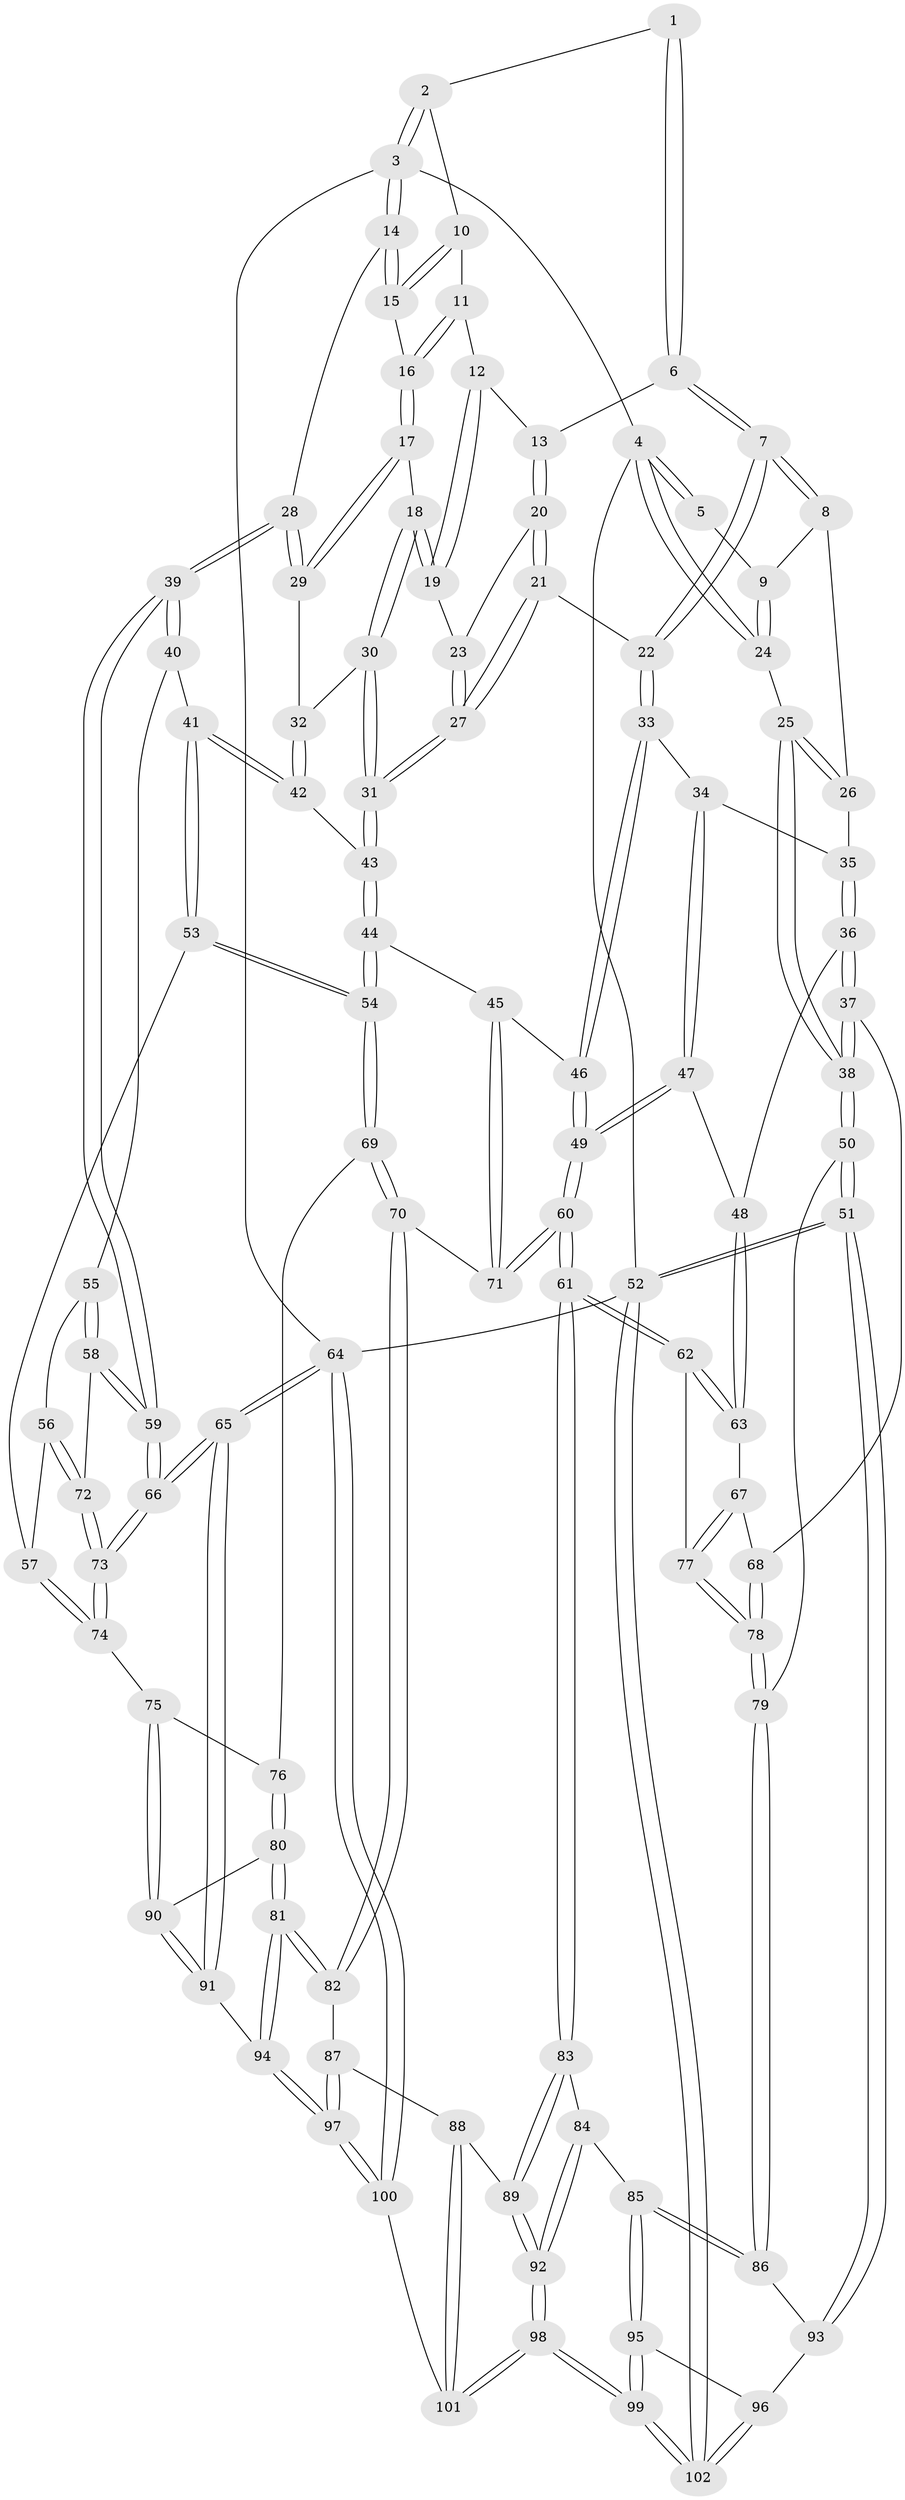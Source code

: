 // Generated by graph-tools (version 1.1) at 2025/11/02/21/25 10:11:12]
// undirected, 102 vertices, 252 edges
graph export_dot {
graph [start="1"]
  node [color=gray90,style=filled];
  1 [pos="+0.5720296956304526+0"];
  2 [pos="+0.9632764213578873+0"];
  3 [pos="+1+0"];
  4 [pos="+0+0"];
  5 [pos="+0.35903455116241734+0"];
  6 [pos="+0.5800242049166414+0"];
  7 [pos="+0.3779024350876668+0.16264035868640417"];
  8 [pos="+0.32913861496906544+0.07870502435503277"];
  9 [pos="+0.3307885495210051+0.05373035990315531"];
  10 [pos="+0.9120709600334085+0"];
  11 [pos="+0.8037059365060336+0.04589772122729659"];
  12 [pos="+0.7937302151115296+0.05323373116085647"];
  13 [pos="+0.6015461408113242+0.0014725385305292705"];
  14 [pos="+1+0.25560747036592"];
  15 [pos="+0.9202263208847593+0.12957784836758107"];
  16 [pos="+0.8763650500317525+0.1443701481651148"];
  17 [pos="+0.8373669322751266+0.20307661555269005"];
  18 [pos="+0.7447394841773243+0.15602499265304964"];
  19 [pos="+0.7343842340299291+0.13678279981533334"];
  20 [pos="+0.6106765560528981+0.07303198155039872"];
  21 [pos="+0.5164607903696289+0.2317258526763932"];
  22 [pos="+0.3923800599494313+0.22259519563088623"];
  23 [pos="+0.7132311808553904+0.13148818461643574"];
  24 [pos="+0+0"];
  25 [pos="+0+0"];
  26 [pos="+0.02730895306972016+0.09022293798207456"];
  27 [pos="+0.5807826209205396+0.28542539794510574"];
  28 [pos="+1+0.3118974756852524"];
  29 [pos="+0.8488784500660985+0.25283078453973423"];
  30 [pos="+0.698973516214981+0.2743694790361369"];
  31 [pos="+0.6218071730308947+0.331746066153551"];
  32 [pos="+0.837648858036421+0.26770245874591386"];
  33 [pos="+0.38697499922743406+0.22866156417755537"];
  34 [pos="+0.37711397107040967+0.2362031132922985"];
  35 [pos="+0.11637706192272185+0.19839410870671062"];
  36 [pos="+0.15496312862869466+0.4552283035544338"];
  37 [pos="+0.02764164055439524+0.5223453987298273"];
  38 [pos="+0+0.5292793519157346"];
  39 [pos="+1+0.35014645656124144"];
  40 [pos="+0.8518194335063884+0.45487009806419587"];
  41 [pos="+0.8169945634804466+0.43961442140885565"];
  42 [pos="+0.815196247601229+0.4381127380423558"];
  43 [pos="+0.6374900970517825+0.40291614379921936"];
  44 [pos="+0.5697237941523589+0.5043642144178871"];
  45 [pos="+0.5206068843647429+0.516604054715085"];
  46 [pos="+0.5050382890152308+0.5185530574675892"];
  47 [pos="+0.2547929676938627+0.44281365758383695"];
  48 [pos="+0.222747680399456+0.4534457843562366"];
  49 [pos="+0.447899447659303+0.5396892151087944"];
  50 [pos="+0+0.6545671048300914"];
  51 [pos="+0+0.9447183107696878"];
  52 [pos="+0+1"];
  53 [pos="+0.7113490501562139+0.6354255313986166"];
  54 [pos="+0.6743347014484445+0.6474796209870652"];
  55 [pos="+0.8580178940305684+0.48467196096228965"];
  56 [pos="+0.8513829500325031+0.6068312142280273"];
  57 [pos="+0.7900411831357044+0.6408715099085781"];
  58 [pos="+1+0.6281892996516373"];
  59 [pos="+1+0.6313086602822486"];
  60 [pos="+0.3923401938855548+0.719214328467048"];
  61 [pos="+0.37721595348661985+0.730142189519714"];
  62 [pos="+0.3597362809805256+0.7229602769485126"];
  63 [pos="+0.2865056914736127+0.669486756127157"];
  64 [pos="+1+1"];
  65 [pos="+1+1"];
  66 [pos="+1+1"];
  67 [pos="+0.24280649753956898+0.6745683486419712"];
  68 [pos="+0.1092142296767227+0.6349112935113512"];
  69 [pos="+0.6584885255854028+0.7188565954393205"];
  70 [pos="+0.551893297733083+0.7571429694663946"];
  71 [pos="+0.5455396154252093+0.7543803656828947"];
  72 [pos="+0.9178144528189808+0.6526377980983549"];
  73 [pos="+0.8711495452797607+0.7778174112906999"];
  74 [pos="+0.8500819818170301+0.7762012185095825"];
  75 [pos="+0.8167551764173409+0.7873457428540834"];
  76 [pos="+0.673507473779007+0.7390123470250582"];
  77 [pos="+0.17622653997563162+0.7667427232442989"];
  78 [pos="+0.154027493828881+0.7790306192360461"];
  79 [pos="+0.14603369031540925+0.8133128645284715"];
  80 [pos="+0.6789609977058126+0.866473142433761"];
  81 [pos="+0.6475955534196167+0.9079072291824248"];
  82 [pos="+0.5455762845794869+0.8776462192574683"];
  83 [pos="+0.3747767520611192+0.7433488011251768"];
  84 [pos="+0.2893039057792938+0.8405208406066302"];
  85 [pos="+0.21833337272679276+0.875027957167312"];
  86 [pos="+0.14631322578456551+0.8176505171828402"];
  87 [pos="+0.5270263536671408+0.8916451578129004"];
  88 [pos="+0.5142653122565756+0.8968108305702381"];
  89 [pos="+0.43601423730076605+0.8969538690068511"];
  90 [pos="+0.7732290875425023+0.8766423527033759"];
  91 [pos="+0.7980599578804585+0.9321860448772066"];
  92 [pos="+0.38742075547640814+0.9636172477156112"];
  93 [pos="+0.06715775176637906+0.8734324138820988"];
  94 [pos="+0.6704260714670626+1"];
  95 [pos="+0.2200894814970671+0.9002985602411063"];
  96 [pos="+0.10286817836391429+0.9411529249833215"];
  97 [pos="+0.640545430700141+1"];
  98 [pos="+0.2845409826250771+1"];
  99 [pos="+0.27524727558966217+1"];
  100 [pos="+0.6279594345793639+1"];
  101 [pos="+0.49912977099101474+1"];
  102 [pos="+0.21266063065135185+1"];
  1 -- 2;
  1 -- 6;
  1 -- 6;
  2 -- 3;
  2 -- 3;
  2 -- 10;
  3 -- 4;
  3 -- 14;
  3 -- 14;
  3 -- 64;
  4 -- 5;
  4 -- 5;
  4 -- 24;
  4 -- 24;
  4 -- 52;
  5 -- 9;
  6 -- 7;
  6 -- 7;
  6 -- 13;
  7 -- 8;
  7 -- 8;
  7 -- 22;
  7 -- 22;
  8 -- 9;
  8 -- 26;
  9 -- 24;
  9 -- 24;
  10 -- 11;
  10 -- 15;
  10 -- 15;
  11 -- 12;
  11 -- 16;
  11 -- 16;
  12 -- 13;
  12 -- 19;
  12 -- 19;
  13 -- 20;
  13 -- 20;
  14 -- 15;
  14 -- 15;
  14 -- 28;
  15 -- 16;
  16 -- 17;
  16 -- 17;
  17 -- 18;
  17 -- 29;
  17 -- 29;
  18 -- 19;
  18 -- 19;
  18 -- 30;
  18 -- 30;
  19 -- 23;
  20 -- 21;
  20 -- 21;
  20 -- 23;
  21 -- 22;
  21 -- 27;
  21 -- 27;
  22 -- 33;
  22 -- 33;
  23 -- 27;
  23 -- 27;
  24 -- 25;
  25 -- 26;
  25 -- 26;
  25 -- 38;
  25 -- 38;
  26 -- 35;
  27 -- 31;
  27 -- 31;
  28 -- 29;
  28 -- 29;
  28 -- 39;
  28 -- 39;
  29 -- 32;
  30 -- 31;
  30 -- 31;
  30 -- 32;
  31 -- 43;
  31 -- 43;
  32 -- 42;
  32 -- 42;
  33 -- 34;
  33 -- 46;
  33 -- 46;
  34 -- 35;
  34 -- 47;
  34 -- 47;
  35 -- 36;
  35 -- 36;
  36 -- 37;
  36 -- 37;
  36 -- 48;
  37 -- 38;
  37 -- 38;
  37 -- 68;
  38 -- 50;
  38 -- 50;
  39 -- 40;
  39 -- 40;
  39 -- 59;
  39 -- 59;
  40 -- 41;
  40 -- 55;
  41 -- 42;
  41 -- 42;
  41 -- 53;
  41 -- 53;
  42 -- 43;
  43 -- 44;
  43 -- 44;
  44 -- 45;
  44 -- 54;
  44 -- 54;
  45 -- 46;
  45 -- 71;
  45 -- 71;
  46 -- 49;
  46 -- 49;
  47 -- 48;
  47 -- 49;
  47 -- 49;
  48 -- 63;
  48 -- 63;
  49 -- 60;
  49 -- 60;
  50 -- 51;
  50 -- 51;
  50 -- 79;
  51 -- 52;
  51 -- 52;
  51 -- 93;
  51 -- 93;
  52 -- 102;
  52 -- 102;
  52 -- 64;
  53 -- 54;
  53 -- 54;
  53 -- 57;
  54 -- 69;
  54 -- 69;
  55 -- 56;
  55 -- 58;
  55 -- 58;
  56 -- 57;
  56 -- 72;
  56 -- 72;
  57 -- 74;
  57 -- 74;
  58 -- 59;
  58 -- 59;
  58 -- 72;
  59 -- 66;
  59 -- 66;
  60 -- 61;
  60 -- 61;
  60 -- 71;
  60 -- 71;
  61 -- 62;
  61 -- 62;
  61 -- 83;
  61 -- 83;
  62 -- 63;
  62 -- 63;
  62 -- 77;
  63 -- 67;
  64 -- 65;
  64 -- 65;
  64 -- 100;
  64 -- 100;
  65 -- 66;
  65 -- 66;
  65 -- 91;
  65 -- 91;
  66 -- 73;
  66 -- 73;
  67 -- 68;
  67 -- 77;
  67 -- 77;
  68 -- 78;
  68 -- 78;
  69 -- 70;
  69 -- 70;
  69 -- 76;
  70 -- 71;
  70 -- 82;
  70 -- 82;
  72 -- 73;
  72 -- 73;
  73 -- 74;
  73 -- 74;
  74 -- 75;
  75 -- 76;
  75 -- 90;
  75 -- 90;
  76 -- 80;
  76 -- 80;
  77 -- 78;
  77 -- 78;
  78 -- 79;
  78 -- 79;
  79 -- 86;
  79 -- 86;
  80 -- 81;
  80 -- 81;
  80 -- 90;
  81 -- 82;
  81 -- 82;
  81 -- 94;
  81 -- 94;
  82 -- 87;
  83 -- 84;
  83 -- 89;
  83 -- 89;
  84 -- 85;
  84 -- 92;
  84 -- 92;
  85 -- 86;
  85 -- 86;
  85 -- 95;
  85 -- 95;
  86 -- 93;
  87 -- 88;
  87 -- 97;
  87 -- 97;
  88 -- 89;
  88 -- 101;
  88 -- 101;
  89 -- 92;
  89 -- 92;
  90 -- 91;
  90 -- 91;
  91 -- 94;
  92 -- 98;
  92 -- 98;
  93 -- 96;
  94 -- 97;
  94 -- 97;
  95 -- 96;
  95 -- 99;
  95 -- 99;
  96 -- 102;
  96 -- 102;
  97 -- 100;
  97 -- 100;
  98 -- 99;
  98 -- 99;
  98 -- 101;
  98 -- 101;
  99 -- 102;
  99 -- 102;
  100 -- 101;
}
